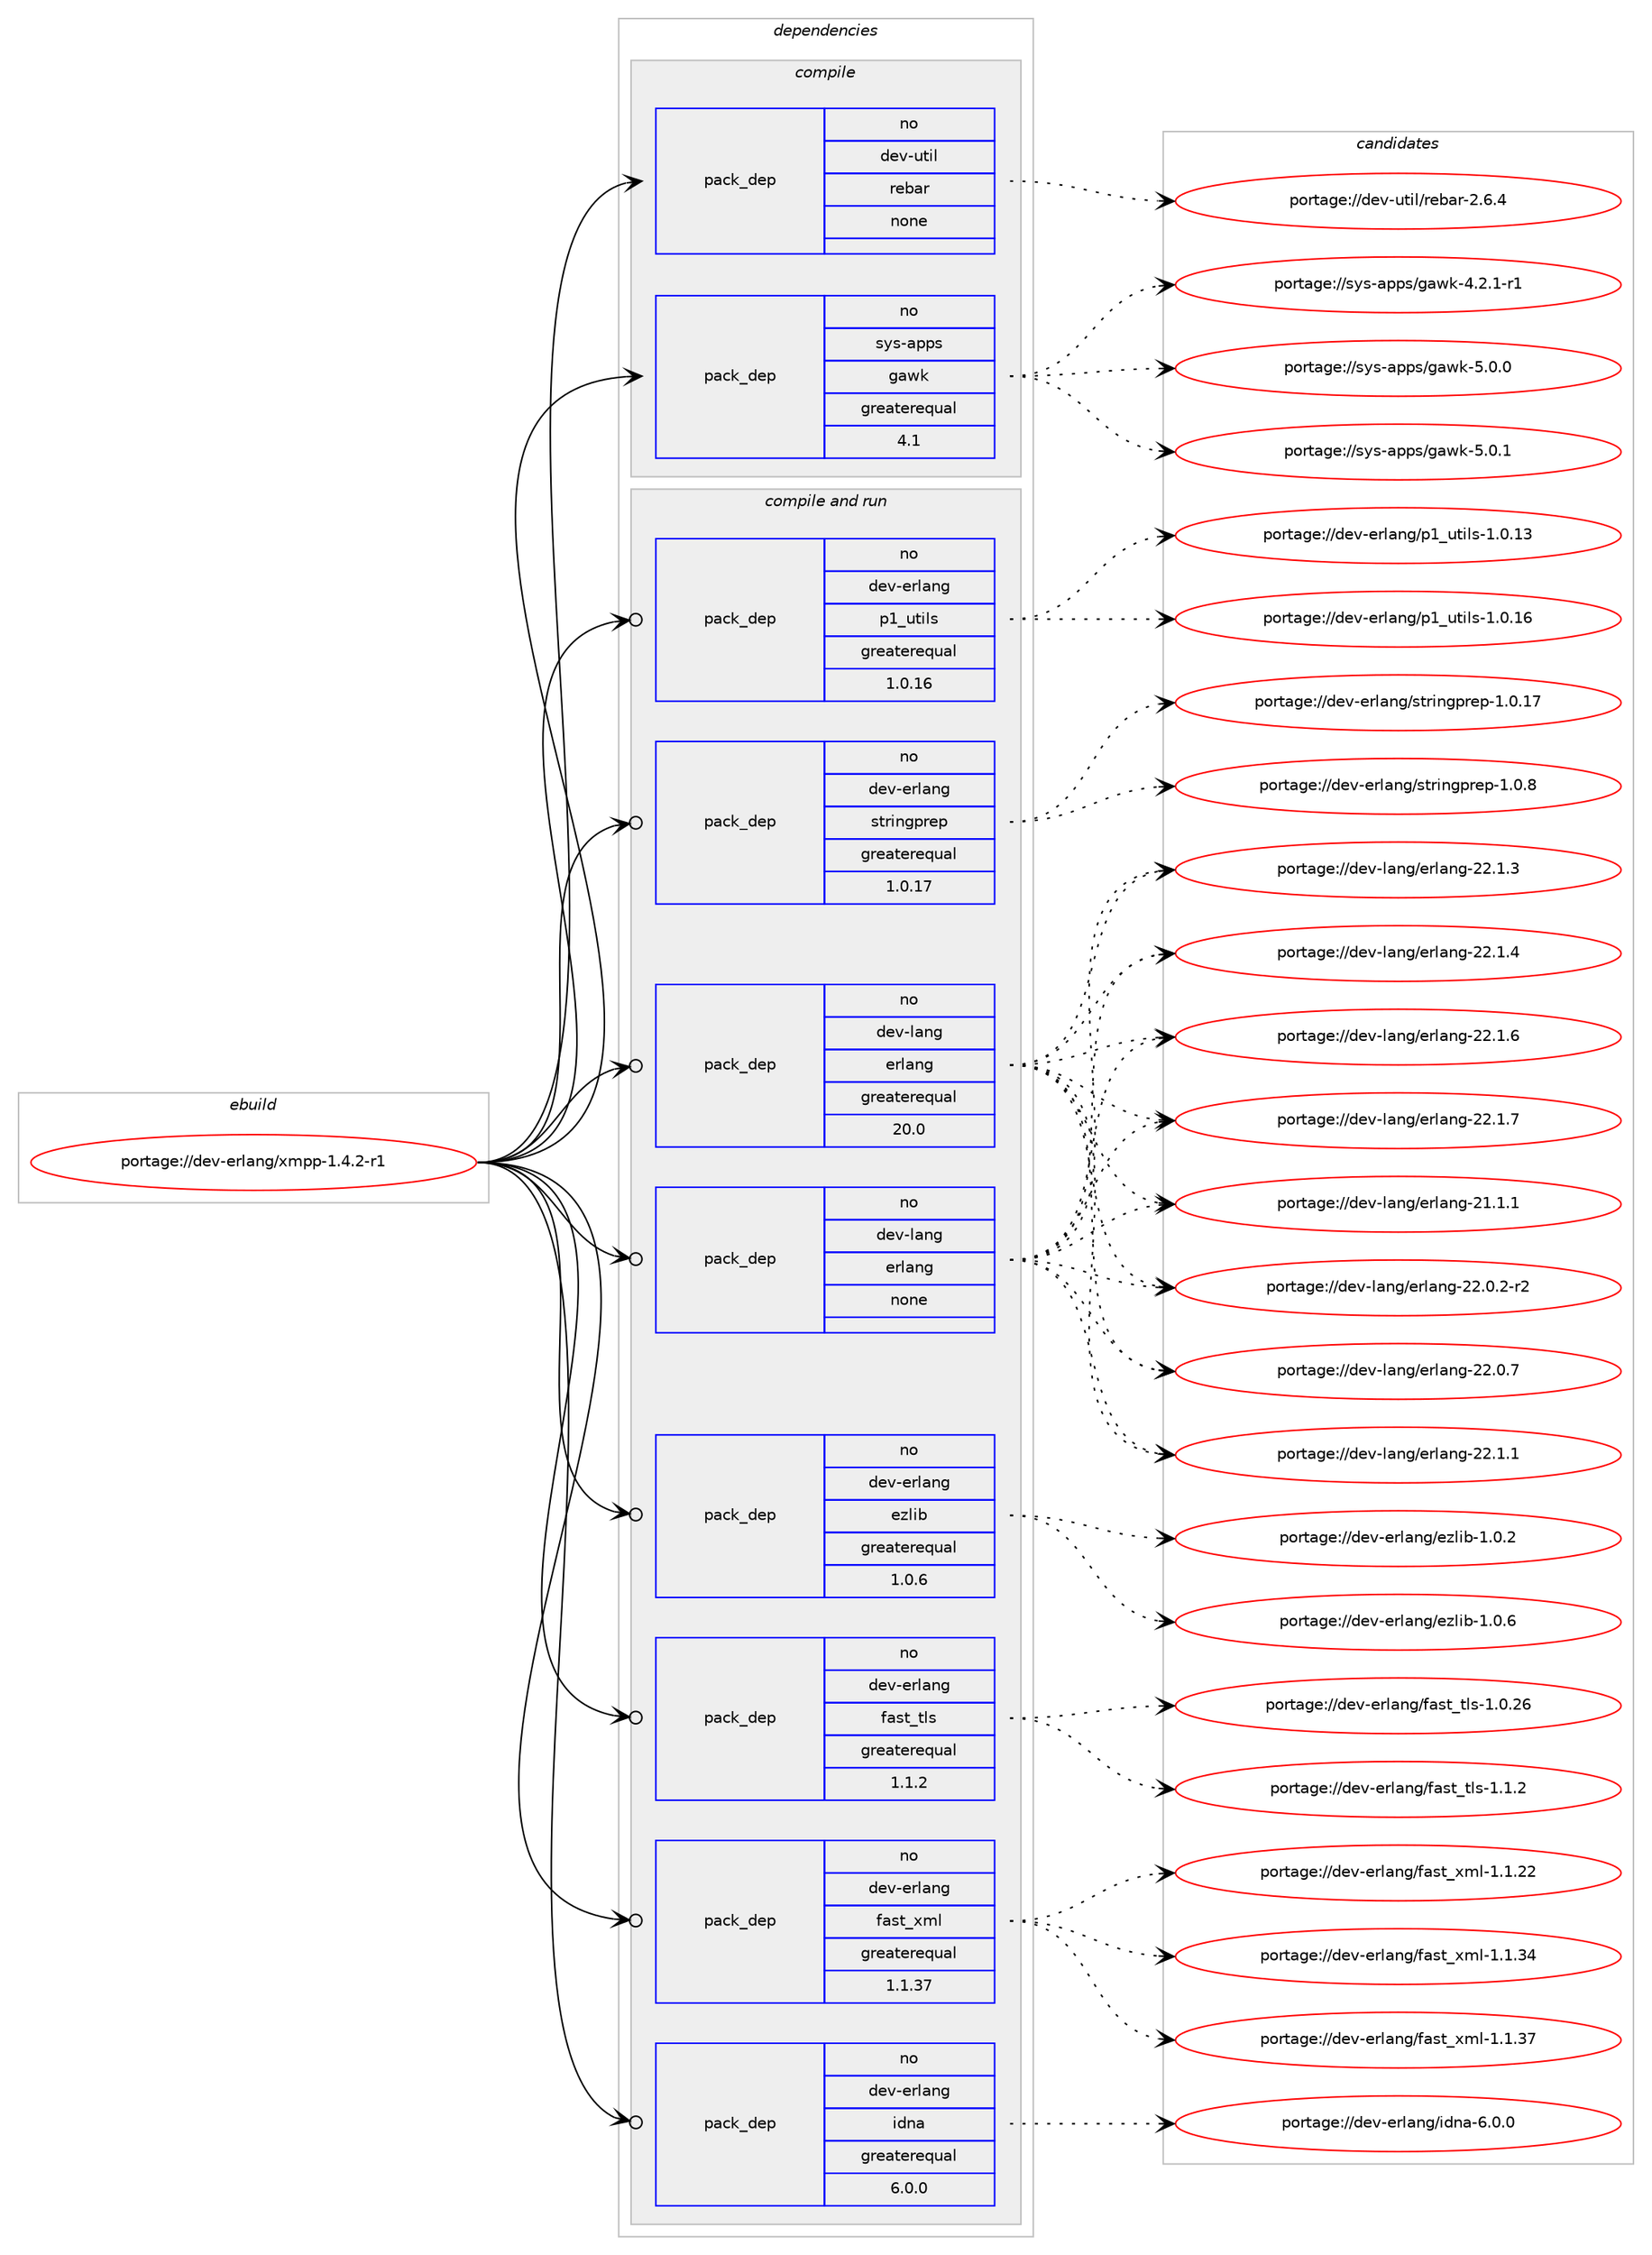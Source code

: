 digraph prolog {

# *************
# Graph options
# *************

newrank=true;
concentrate=true;
compound=true;
graph [rankdir=LR,fontname=Helvetica,fontsize=10,ranksep=1.5];#, ranksep=2.5, nodesep=0.2];
edge  [arrowhead=vee];
node  [fontname=Helvetica,fontsize=10];

# **********
# The ebuild
# **********

subgraph cluster_leftcol {
color=gray;
rank=same;
label=<<i>ebuild</i>>;
id [label="portage://dev-erlang/xmpp-1.4.2-r1", color=red, width=4, href="../dev-erlang/xmpp-1.4.2-r1.svg"];
}

# ****************
# The dependencies
# ****************

subgraph cluster_midcol {
color=gray;
label=<<i>dependencies</i>>;
subgraph cluster_compile {
fillcolor="#eeeeee";
style=filled;
label=<<i>compile</i>>;
subgraph pack44939 {
dependency60133 [label=<<TABLE BORDER="0" CELLBORDER="1" CELLSPACING="0" CELLPADDING="4" WIDTH="220"><TR><TD ROWSPAN="6" CELLPADDING="30">pack_dep</TD></TR><TR><TD WIDTH="110">no</TD></TR><TR><TD>dev-util</TD></TR><TR><TD>rebar</TD></TR><TR><TD>none</TD></TR><TR><TD></TD></TR></TABLE>>, shape=none, color=blue];
}
id:e -> dependency60133:w [weight=20,style="solid",arrowhead="vee"];
subgraph pack44940 {
dependency60134 [label=<<TABLE BORDER="0" CELLBORDER="1" CELLSPACING="0" CELLPADDING="4" WIDTH="220"><TR><TD ROWSPAN="6" CELLPADDING="30">pack_dep</TD></TR><TR><TD WIDTH="110">no</TD></TR><TR><TD>sys-apps</TD></TR><TR><TD>gawk</TD></TR><TR><TD>greaterequal</TD></TR><TR><TD>4.1</TD></TR></TABLE>>, shape=none, color=blue];
}
id:e -> dependency60134:w [weight=20,style="solid",arrowhead="vee"];
}
subgraph cluster_compileandrun {
fillcolor="#eeeeee";
style=filled;
label=<<i>compile and run</i>>;
subgraph pack44941 {
dependency60135 [label=<<TABLE BORDER="0" CELLBORDER="1" CELLSPACING="0" CELLPADDING="4" WIDTH="220"><TR><TD ROWSPAN="6" CELLPADDING="30">pack_dep</TD></TR><TR><TD WIDTH="110">no</TD></TR><TR><TD>dev-erlang</TD></TR><TR><TD>ezlib</TD></TR><TR><TD>greaterequal</TD></TR><TR><TD>1.0.6</TD></TR></TABLE>>, shape=none, color=blue];
}
id:e -> dependency60135:w [weight=20,style="solid",arrowhead="odotvee"];
subgraph pack44942 {
dependency60136 [label=<<TABLE BORDER="0" CELLBORDER="1" CELLSPACING="0" CELLPADDING="4" WIDTH="220"><TR><TD ROWSPAN="6" CELLPADDING="30">pack_dep</TD></TR><TR><TD WIDTH="110">no</TD></TR><TR><TD>dev-erlang</TD></TR><TR><TD>fast_tls</TD></TR><TR><TD>greaterequal</TD></TR><TR><TD>1.1.2</TD></TR></TABLE>>, shape=none, color=blue];
}
id:e -> dependency60136:w [weight=20,style="solid",arrowhead="odotvee"];
subgraph pack44943 {
dependency60137 [label=<<TABLE BORDER="0" CELLBORDER="1" CELLSPACING="0" CELLPADDING="4" WIDTH="220"><TR><TD ROWSPAN="6" CELLPADDING="30">pack_dep</TD></TR><TR><TD WIDTH="110">no</TD></TR><TR><TD>dev-erlang</TD></TR><TR><TD>fast_xml</TD></TR><TR><TD>greaterequal</TD></TR><TR><TD>1.1.37</TD></TR></TABLE>>, shape=none, color=blue];
}
id:e -> dependency60137:w [weight=20,style="solid",arrowhead="odotvee"];
subgraph pack44944 {
dependency60138 [label=<<TABLE BORDER="0" CELLBORDER="1" CELLSPACING="0" CELLPADDING="4" WIDTH="220"><TR><TD ROWSPAN="6" CELLPADDING="30">pack_dep</TD></TR><TR><TD WIDTH="110">no</TD></TR><TR><TD>dev-erlang</TD></TR><TR><TD>idna</TD></TR><TR><TD>greaterequal</TD></TR><TR><TD>6.0.0</TD></TR></TABLE>>, shape=none, color=blue];
}
id:e -> dependency60138:w [weight=20,style="solid",arrowhead="odotvee"];
subgraph pack44945 {
dependency60139 [label=<<TABLE BORDER="0" CELLBORDER="1" CELLSPACING="0" CELLPADDING="4" WIDTH="220"><TR><TD ROWSPAN="6" CELLPADDING="30">pack_dep</TD></TR><TR><TD WIDTH="110">no</TD></TR><TR><TD>dev-erlang</TD></TR><TR><TD>p1_utils</TD></TR><TR><TD>greaterequal</TD></TR><TR><TD>1.0.16</TD></TR></TABLE>>, shape=none, color=blue];
}
id:e -> dependency60139:w [weight=20,style="solid",arrowhead="odotvee"];
subgraph pack44946 {
dependency60140 [label=<<TABLE BORDER="0" CELLBORDER="1" CELLSPACING="0" CELLPADDING="4" WIDTH="220"><TR><TD ROWSPAN="6" CELLPADDING="30">pack_dep</TD></TR><TR><TD WIDTH="110">no</TD></TR><TR><TD>dev-erlang</TD></TR><TR><TD>stringprep</TD></TR><TR><TD>greaterequal</TD></TR><TR><TD>1.0.17</TD></TR></TABLE>>, shape=none, color=blue];
}
id:e -> dependency60140:w [weight=20,style="solid",arrowhead="odotvee"];
subgraph pack44947 {
dependency60141 [label=<<TABLE BORDER="0" CELLBORDER="1" CELLSPACING="0" CELLPADDING="4" WIDTH="220"><TR><TD ROWSPAN="6" CELLPADDING="30">pack_dep</TD></TR><TR><TD WIDTH="110">no</TD></TR><TR><TD>dev-lang</TD></TR><TR><TD>erlang</TD></TR><TR><TD>greaterequal</TD></TR><TR><TD>20.0</TD></TR></TABLE>>, shape=none, color=blue];
}
id:e -> dependency60141:w [weight=20,style="solid",arrowhead="odotvee"];
subgraph pack44948 {
dependency60142 [label=<<TABLE BORDER="0" CELLBORDER="1" CELLSPACING="0" CELLPADDING="4" WIDTH="220"><TR><TD ROWSPAN="6" CELLPADDING="30">pack_dep</TD></TR><TR><TD WIDTH="110">no</TD></TR><TR><TD>dev-lang</TD></TR><TR><TD>erlang</TD></TR><TR><TD>none</TD></TR><TR><TD></TD></TR></TABLE>>, shape=none, color=blue];
}
id:e -> dependency60142:w [weight=20,style="solid",arrowhead="odotvee"];
}
subgraph cluster_run {
fillcolor="#eeeeee";
style=filled;
label=<<i>run</i>>;
}
}

# **************
# The candidates
# **************

subgraph cluster_choices {
rank=same;
color=gray;
label=<<i>candidates</i>>;

subgraph choice44939 {
color=black;
nodesep=1;
choiceportage10010111845117116105108471141019897114455046544652 [label="portage://dev-util/rebar-2.6.4", color=red, width=4,href="../dev-util/rebar-2.6.4.svg"];
dependency60133:e -> choiceportage10010111845117116105108471141019897114455046544652:w [style=dotted,weight="100"];
}
subgraph choice44940 {
color=black;
nodesep=1;
choiceportage115121115459711211211547103971191074552465046494511449 [label="portage://sys-apps/gawk-4.2.1-r1", color=red, width=4,href="../sys-apps/gawk-4.2.1-r1.svg"];
choiceportage11512111545971121121154710397119107455346484648 [label="portage://sys-apps/gawk-5.0.0", color=red, width=4,href="../sys-apps/gawk-5.0.0.svg"];
choiceportage11512111545971121121154710397119107455346484649 [label="portage://sys-apps/gawk-5.0.1", color=red, width=4,href="../sys-apps/gawk-5.0.1.svg"];
dependency60134:e -> choiceportage115121115459711211211547103971191074552465046494511449:w [style=dotted,weight="100"];
dependency60134:e -> choiceportage11512111545971121121154710397119107455346484648:w [style=dotted,weight="100"];
dependency60134:e -> choiceportage11512111545971121121154710397119107455346484649:w [style=dotted,weight="100"];
}
subgraph choice44941 {
color=black;
nodesep=1;
choiceportage10010111845101114108971101034710112210810598454946484650 [label="portage://dev-erlang/ezlib-1.0.2", color=red, width=4,href="../dev-erlang/ezlib-1.0.2.svg"];
choiceportage10010111845101114108971101034710112210810598454946484654 [label="portage://dev-erlang/ezlib-1.0.6", color=red, width=4,href="../dev-erlang/ezlib-1.0.6.svg"];
dependency60135:e -> choiceportage10010111845101114108971101034710112210810598454946484650:w [style=dotted,weight="100"];
dependency60135:e -> choiceportage10010111845101114108971101034710112210810598454946484654:w [style=dotted,weight="100"];
}
subgraph choice44942 {
color=black;
nodesep=1;
choiceportage100101118451011141089711010347102971151169511610811545494648465054 [label="portage://dev-erlang/fast_tls-1.0.26", color=red, width=4,href="../dev-erlang/fast_tls-1.0.26.svg"];
choiceportage1001011184510111410897110103471029711511695116108115454946494650 [label="portage://dev-erlang/fast_tls-1.1.2", color=red, width=4,href="../dev-erlang/fast_tls-1.1.2.svg"];
dependency60136:e -> choiceportage100101118451011141089711010347102971151169511610811545494648465054:w [style=dotted,weight="100"];
dependency60136:e -> choiceportage1001011184510111410897110103471029711511695116108115454946494650:w [style=dotted,weight="100"];
}
subgraph choice44943 {
color=black;
nodesep=1;
choiceportage100101118451011141089711010347102971151169512010910845494649465050 [label="portage://dev-erlang/fast_xml-1.1.22", color=red, width=4,href="../dev-erlang/fast_xml-1.1.22.svg"];
choiceportage100101118451011141089711010347102971151169512010910845494649465152 [label="portage://dev-erlang/fast_xml-1.1.34", color=red, width=4,href="../dev-erlang/fast_xml-1.1.34.svg"];
choiceportage100101118451011141089711010347102971151169512010910845494649465155 [label="portage://dev-erlang/fast_xml-1.1.37", color=red, width=4,href="../dev-erlang/fast_xml-1.1.37.svg"];
dependency60137:e -> choiceportage100101118451011141089711010347102971151169512010910845494649465050:w [style=dotted,weight="100"];
dependency60137:e -> choiceportage100101118451011141089711010347102971151169512010910845494649465152:w [style=dotted,weight="100"];
dependency60137:e -> choiceportage100101118451011141089711010347102971151169512010910845494649465155:w [style=dotted,weight="100"];
}
subgraph choice44944 {
color=black;
nodesep=1;
choiceportage10010111845101114108971101034710510011097455446484648 [label="portage://dev-erlang/idna-6.0.0", color=red, width=4,href="../dev-erlang/idna-6.0.0.svg"];
dependency60138:e -> choiceportage10010111845101114108971101034710510011097455446484648:w [style=dotted,weight="100"];
}
subgraph choice44945 {
color=black;
nodesep=1;
choiceportage100101118451011141089711010347112499511711610510811545494648464951 [label="portage://dev-erlang/p1_utils-1.0.13", color=red, width=4,href="../dev-erlang/p1_utils-1.0.13.svg"];
choiceportage100101118451011141089711010347112499511711610510811545494648464954 [label="portage://dev-erlang/p1_utils-1.0.16", color=red, width=4,href="../dev-erlang/p1_utils-1.0.16.svg"];
dependency60139:e -> choiceportage100101118451011141089711010347112499511711610510811545494648464951:w [style=dotted,weight="100"];
dependency60139:e -> choiceportage100101118451011141089711010347112499511711610510811545494648464954:w [style=dotted,weight="100"];
}
subgraph choice44946 {
color=black;
nodesep=1;
choiceportage10010111845101114108971101034711511611410511010311211410111245494648464955 [label="portage://dev-erlang/stringprep-1.0.17", color=red, width=4,href="../dev-erlang/stringprep-1.0.17.svg"];
choiceportage100101118451011141089711010347115116114105110103112114101112454946484656 [label="portage://dev-erlang/stringprep-1.0.8", color=red, width=4,href="../dev-erlang/stringprep-1.0.8.svg"];
dependency60140:e -> choiceportage10010111845101114108971101034711511611410511010311211410111245494648464955:w [style=dotted,weight="100"];
dependency60140:e -> choiceportage100101118451011141089711010347115116114105110103112114101112454946484656:w [style=dotted,weight="100"];
}
subgraph choice44947 {
color=black;
nodesep=1;
choiceportage1001011184510897110103471011141089711010345504946494649 [label="portage://dev-lang/erlang-21.1.1", color=red, width=4,href="../dev-lang/erlang-21.1.1.svg"];
choiceportage10010111845108971101034710111410897110103455050464846504511450 [label="portage://dev-lang/erlang-22.0.2-r2", color=red, width=4,href="../dev-lang/erlang-22.0.2-r2.svg"];
choiceportage1001011184510897110103471011141089711010345505046484655 [label="portage://dev-lang/erlang-22.0.7", color=red, width=4,href="../dev-lang/erlang-22.0.7.svg"];
choiceportage1001011184510897110103471011141089711010345505046494649 [label="portage://dev-lang/erlang-22.1.1", color=red, width=4,href="../dev-lang/erlang-22.1.1.svg"];
choiceportage1001011184510897110103471011141089711010345505046494651 [label="portage://dev-lang/erlang-22.1.3", color=red, width=4,href="../dev-lang/erlang-22.1.3.svg"];
choiceportage1001011184510897110103471011141089711010345505046494652 [label="portage://dev-lang/erlang-22.1.4", color=red, width=4,href="../dev-lang/erlang-22.1.4.svg"];
choiceportage1001011184510897110103471011141089711010345505046494654 [label="portage://dev-lang/erlang-22.1.6", color=red, width=4,href="../dev-lang/erlang-22.1.6.svg"];
choiceportage1001011184510897110103471011141089711010345505046494655 [label="portage://dev-lang/erlang-22.1.7", color=red, width=4,href="../dev-lang/erlang-22.1.7.svg"];
dependency60141:e -> choiceportage1001011184510897110103471011141089711010345504946494649:w [style=dotted,weight="100"];
dependency60141:e -> choiceportage10010111845108971101034710111410897110103455050464846504511450:w [style=dotted,weight="100"];
dependency60141:e -> choiceportage1001011184510897110103471011141089711010345505046484655:w [style=dotted,weight="100"];
dependency60141:e -> choiceportage1001011184510897110103471011141089711010345505046494649:w [style=dotted,weight="100"];
dependency60141:e -> choiceportage1001011184510897110103471011141089711010345505046494651:w [style=dotted,weight="100"];
dependency60141:e -> choiceportage1001011184510897110103471011141089711010345505046494652:w [style=dotted,weight="100"];
dependency60141:e -> choiceportage1001011184510897110103471011141089711010345505046494654:w [style=dotted,weight="100"];
dependency60141:e -> choiceportage1001011184510897110103471011141089711010345505046494655:w [style=dotted,weight="100"];
}
subgraph choice44948 {
color=black;
nodesep=1;
choiceportage1001011184510897110103471011141089711010345504946494649 [label="portage://dev-lang/erlang-21.1.1", color=red, width=4,href="../dev-lang/erlang-21.1.1.svg"];
choiceportage10010111845108971101034710111410897110103455050464846504511450 [label="portage://dev-lang/erlang-22.0.2-r2", color=red, width=4,href="../dev-lang/erlang-22.0.2-r2.svg"];
choiceportage1001011184510897110103471011141089711010345505046484655 [label="portage://dev-lang/erlang-22.0.7", color=red, width=4,href="../dev-lang/erlang-22.0.7.svg"];
choiceportage1001011184510897110103471011141089711010345505046494649 [label="portage://dev-lang/erlang-22.1.1", color=red, width=4,href="../dev-lang/erlang-22.1.1.svg"];
choiceportage1001011184510897110103471011141089711010345505046494651 [label="portage://dev-lang/erlang-22.1.3", color=red, width=4,href="../dev-lang/erlang-22.1.3.svg"];
choiceportage1001011184510897110103471011141089711010345505046494652 [label="portage://dev-lang/erlang-22.1.4", color=red, width=4,href="../dev-lang/erlang-22.1.4.svg"];
choiceportage1001011184510897110103471011141089711010345505046494654 [label="portage://dev-lang/erlang-22.1.6", color=red, width=4,href="../dev-lang/erlang-22.1.6.svg"];
choiceportage1001011184510897110103471011141089711010345505046494655 [label="portage://dev-lang/erlang-22.1.7", color=red, width=4,href="../dev-lang/erlang-22.1.7.svg"];
dependency60142:e -> choiceportage1001011184510897110103471011141089711010345504946494649:w [style=dotted,weight="100"];
dependency60142:e -> choiceportage10010111845108971101034710111410897110103455050464846504511450:w [style=dotted,weight="100"];
dependency60142:e -> choiceportage1001011184510897110103471011141089711010345505046484655:w [style=dotted,weight="100"];
dependency60142:e -> choiceportage1001011184510897110103471011141089711010345505046494649:w [style=dotted,weight="100"];
dependency60142:e -> choiceportage1001011184510897110103471011141089711010345505046494651:w [style=dotted,weight="100"];
dependency60142:e -> choiceportage1001011184510897110103471011141089711010345505046494652:w [style=dotted,weight="100"];
dependency60142:e -> choiceportage1001011184510897110103471011141089711010345505046494654:w [style=dotted,weight="100"];
dependency60142:e -> choiceportage1001011184510897110103471011141089711010345505046494655:w [style=dotted,weight="100"];
}
}

}
